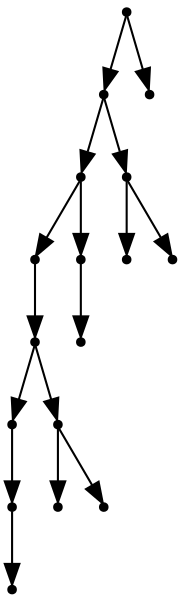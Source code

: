 digraph {
  16 [shape=point];
  14 [shape=point];
  10 [shape=point];
  7 [shape=point];
  6 [shape=point];
  2 [shape=point];
  1 [shape=point];
  0 [shape=point];
  5 [shape=point];
  3 [shape=point];
  4 [shape=point];
  9 [shape=point];
  8 [shape=point];
  13 [shape=point];
  11 [shape=point];
  12 [shape=point];
  15 [shape=point];
16 -> 14;
14 -> 10;
10 -> 7;
7 -> 6;
6 -> 2;
2 -> 1;
1 -> 0;
6 -> 5;
5 -> 3;
5 -> 4;
10 -> 9;
9 -> 8;
14 -> 13;
13 -> 11;
13 -> 12;
16 -> 15;
}
